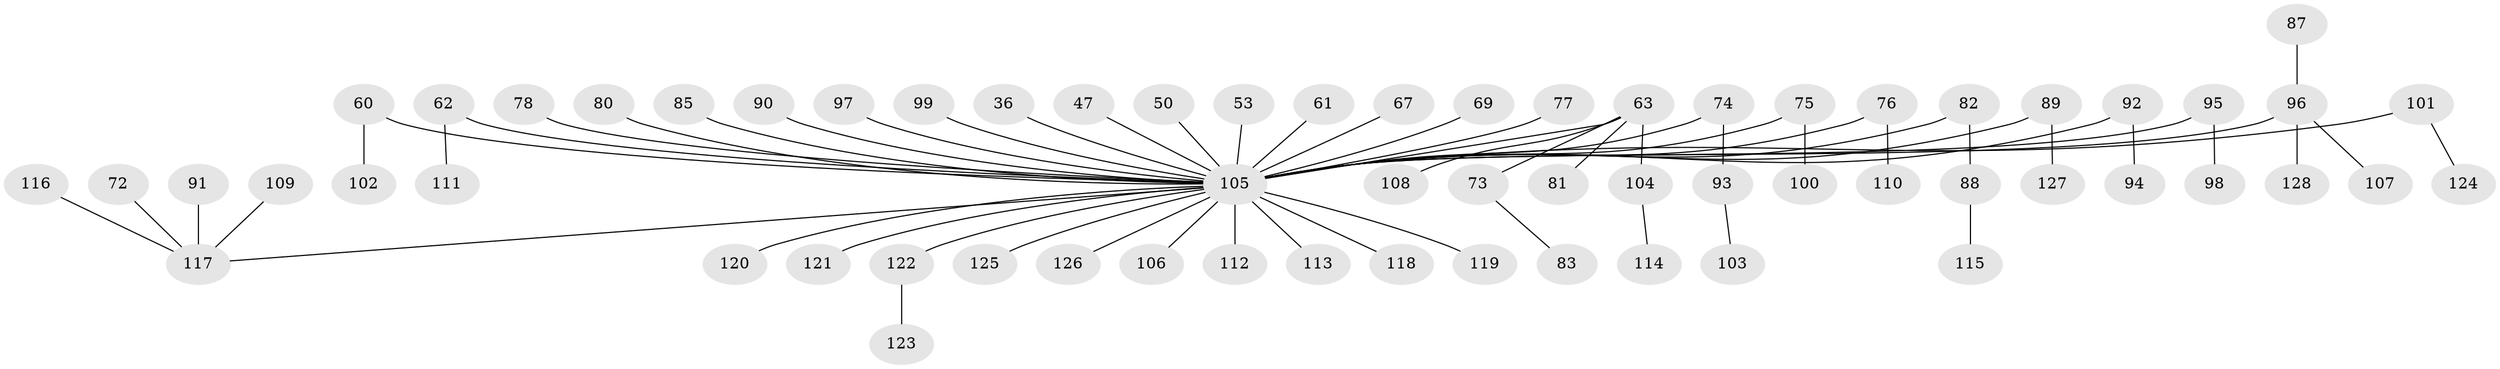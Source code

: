 // original degree distribution, {9: 0.0078125, 6: 0.03125, 3: 0.140625, 5: 0.0234375, 4: 0.03125, 2: 0.296875, 1: 0.46875}
// Generated by graph-tools (version 1.1) at 2025/52/03/09/25 04:52:23]
// undirected, 64 vertices, 63 edges
graph export_dot {
graph [start="1"]
  node [color=gray90,style=filled];
  36;
  47;
  50;
  53;
  60;
  61;
  62;
  63 [super="+32+44+56"];
  67;
  69;
  72;
  73;
  74;
  75;
  76;
  77;
  78;
  80;
  81;
  82;
  83;
  85;
  87;
  88;
  89;
  90;
  91;
  92;
  93;
  94;
  95;
  96 [super="+79"];
  97;
  98;
  99;
  100;
  101 [super="+40+51"];
  102;
  103;
  104;
  105 [super="+16+7+10+86"];
  106;
  107;
  108 [super="+59"];
  109;
  110;
  111;
  112;
  113;
  114;
  115;
  116;
  117 [super="+33+64+70"];
  118;
  119;
  120;
  121;
  122;
  123;
  124;
  125;
  126;
  127;
  128;
  36 -- 105;
  47 -- 105;
  50 -- 105;
  53 -- 105;
  60 -- 102;
  60 -- 105;
  61 -- 105;
  62 -- 111;
  62 -- 105;
  63 -- 104;
  63 -- 73;
  63 -- 81;
  63 -- 108;
  63 -- 105;
  67 -- 105;
  69 -- 105;
  72 -- 117;
  73 -- 83;
  74 -- 93;
  74 -- 105;
  75 -- 100;
  75 -- 105;
  76 -- 110;
  76 -- 105;
  77 -- 105;
  78 -- 105;
  80 -- 105;
  82 -- 88;
  82 -- 105;
  85 -- 105;
  87 -- 96;
  88 -- 115;
  89 -- 127;
  89 -- 105;
  90 -- 105;
  91 -- 117;
  92 -- 94;
  92 -- 105;
  93 -- 103;
  95 -- 98;
  95 -- 105;
  96 -- 128;
  96 -- 107;
  96 -- 105;
  97 -- 105;
  99 -- 105;
  101 -- 124;
  101 -- 105;
  104 -- 114;
  105 -- 106;
  105 -- 121;
  105 -- 112;
  105 -- 119;
  105 -- 126;
  105 -- 113;
  105 -- 117;
  105 -- 118;
  105 -- 120;
  105 -- 125;
  105 -- 122;
  109 -- 117;
  116 -- 117;
  122 -- 123;
}
